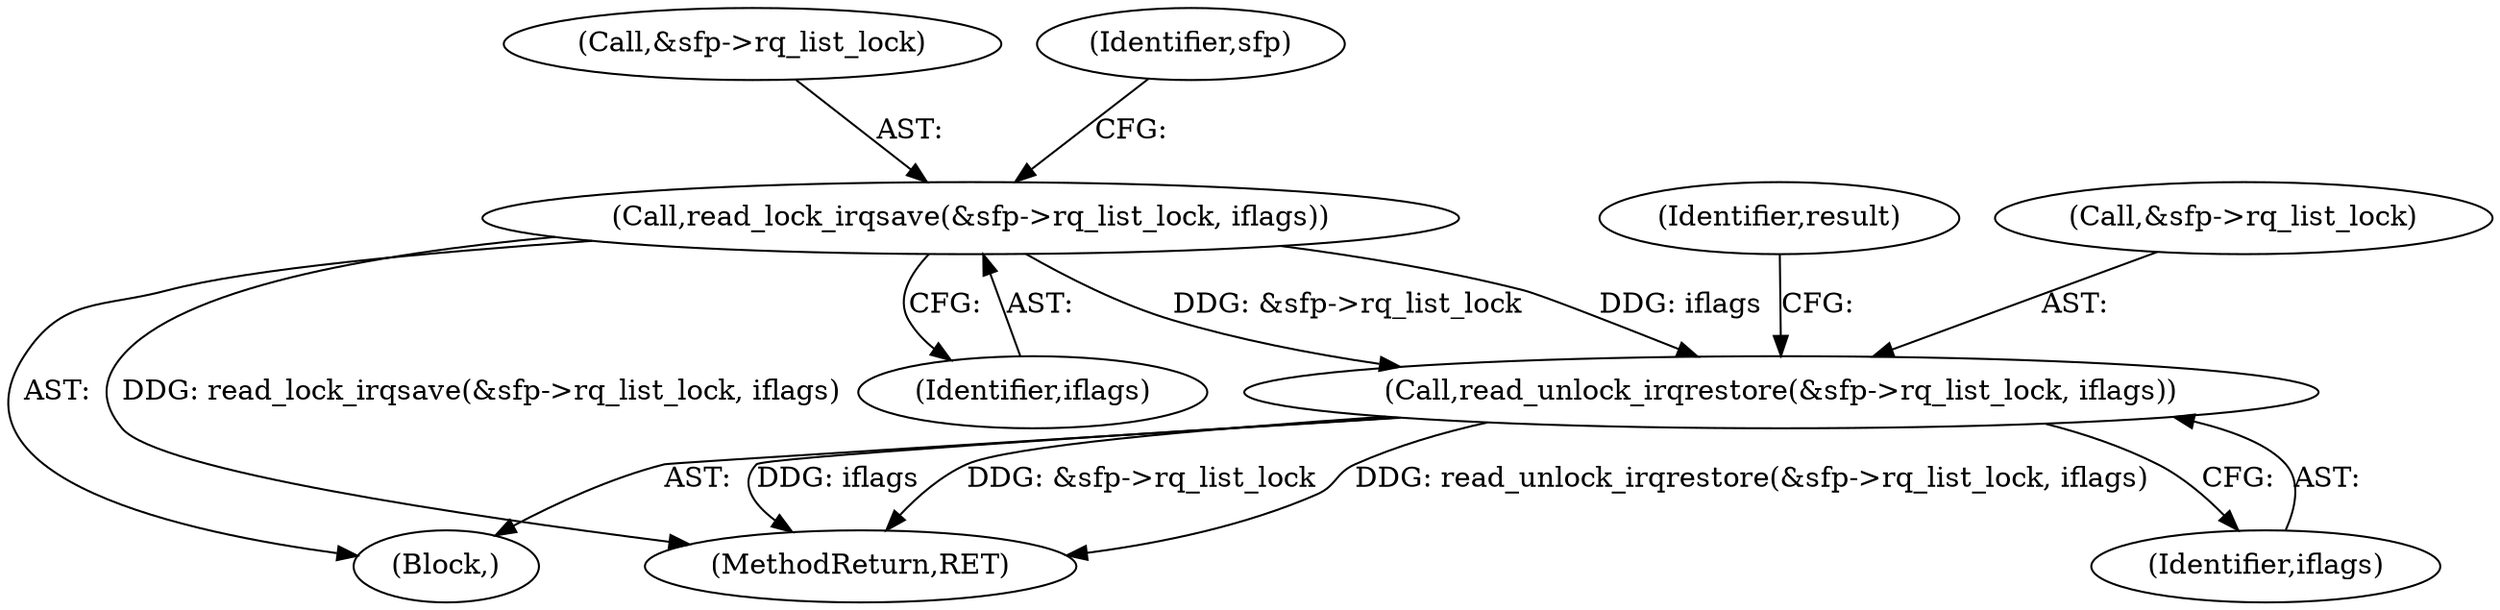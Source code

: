 digraph "0_linux_3e0097499839e0fe3af380410eababe5a47c4cf9_0@API" {
"1000841" [label="(Call,read_unlock_irqrestore(&sfp->rq_list_lock, iflags))"];
"1000832" [label="(Call,read_lock_irqsave(&sfp->rq_list_lock, iflags))"];
"1000846" [label="(Identifier,iflags)"];
"1000832" [label="(Call,read_lock_irqsave(&sfp->rq_list_lock, iflags))"];
"1000837" [label="(Identifier,iflags)"];
"1000848" [label="(Identifier,result)"];
"1000817" [label="(Block,)"];
"1000833" [label="(Call,&sfp->rq_list_lock)"];
"1000842" [label="(Call,&sfp->rq_list_lock)"];
"1001060" [label="(MethodReturn,RET)"];
"1000839" [label="(Identifier,sfp)"];
"1000841" [label="(Call,read_unlock_irqrestore(&sfp->rq_list_lock, iflags))"];
"1000841" -> "1000817"  [label="AST: "];
"1000841" -> "1000846"  [label="CFG: "];
"1000842" -> "1000841"  [label="AST: "];
"1000846" -> "1000841"  [label="AST: "];
"1000848" -> "1000841"  [label="CFG: "];
"1000841" -> "1001060"  [label="DDG: iflags"];
"1000841" -> "1001060"  [label="DDG: &sfp->rq_list_lock"];
"1000841" -> "1001060"  [label="DDG: read_unlock_irqrestore(&sfp->rq_list_lock, iflags)"];
"1000832" -> "1000841"  [label="DDG: &sfp->rq_list_lock"];
"1000832" -> "1000841"  [label="DDG: iflags"];
"1000832" -> "1000817"  [label="AST: "];
"1000832" -> "1000837"  [label="CFG: "];
"1000833" -> "1000832"  [label="AST: "];
"1000837" -> "1000832"  [label="AST: "];
"1000839" -> "1000832"  [label="CFG: "];
"1000832" -> "1001060"  [label="DDG: read_lock_irqsave(&sfp->rq_list_lock, iflags)"];
}

